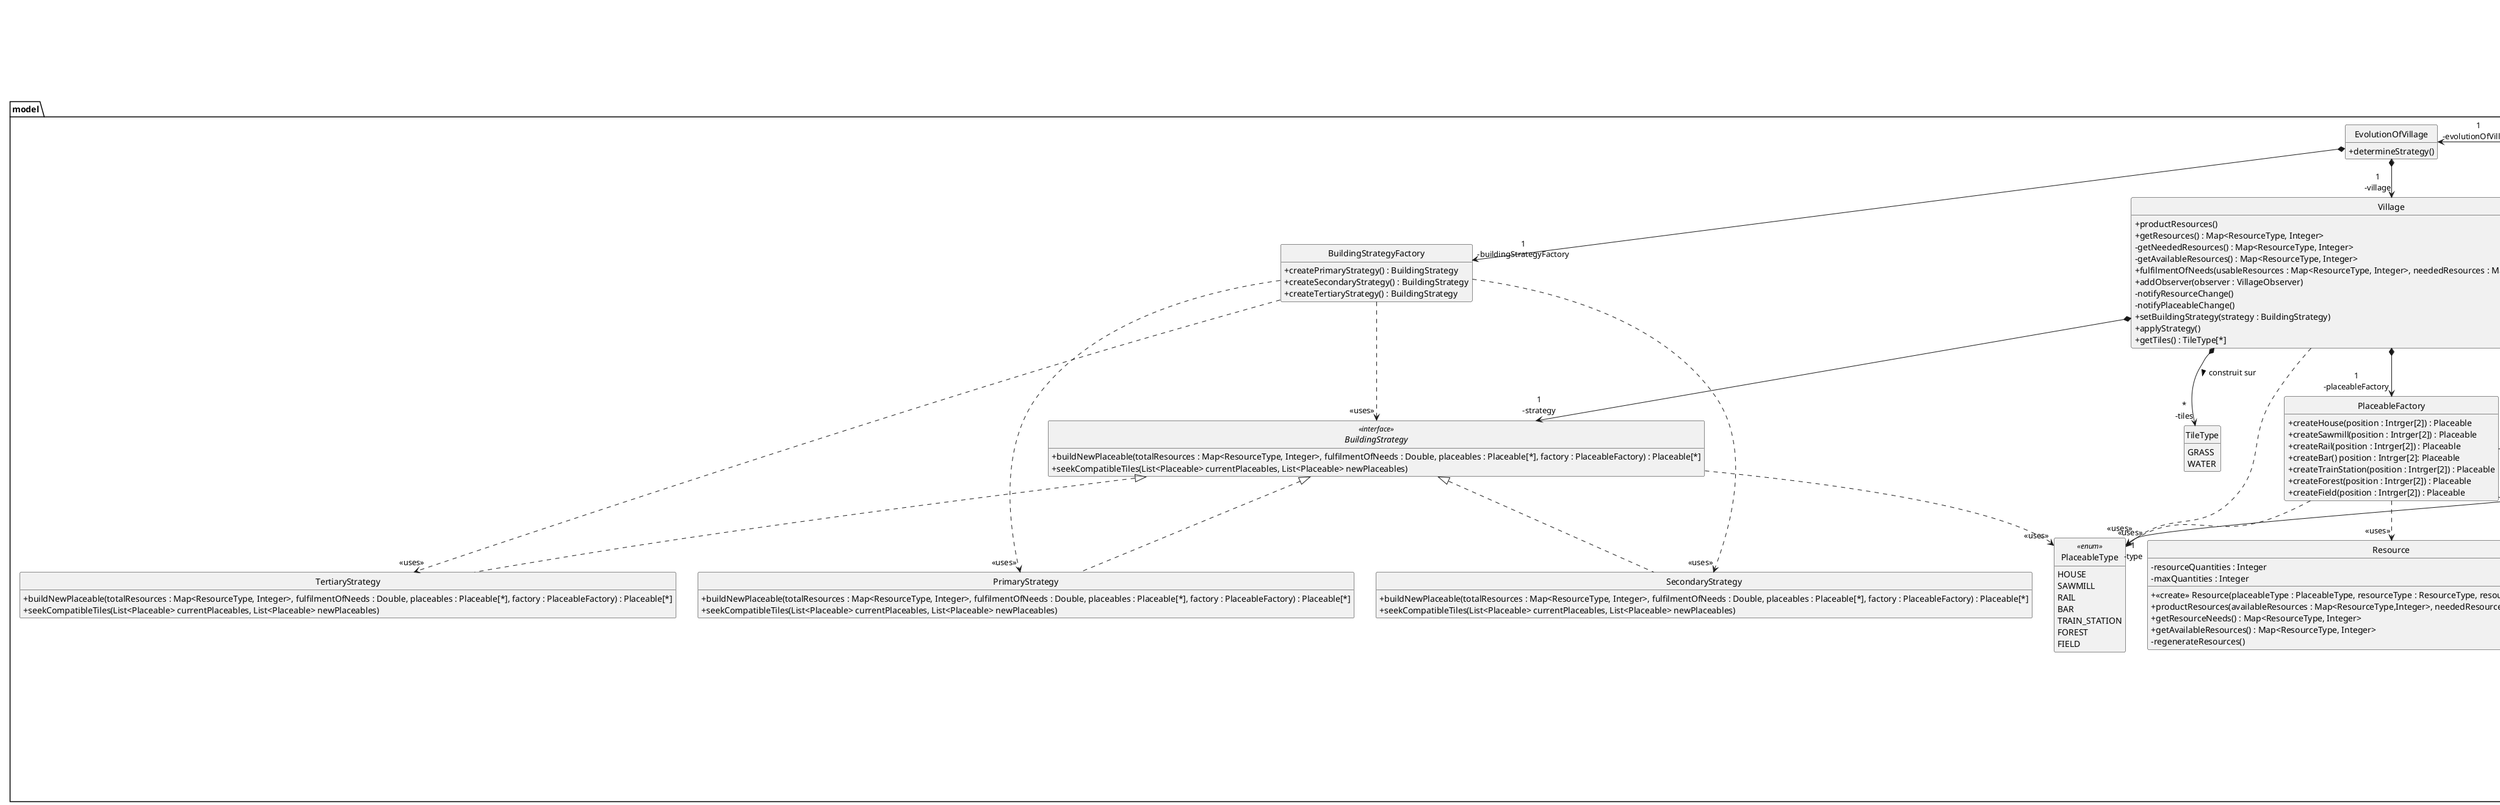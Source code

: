 @startuml
skinparam style strictuml
skinparam classAttributeIconSize 0
hide enum methods
hide empty members

class controler.GameManager {
+ nextTurn(importedResources : Integer[*])
+ updateGraphics()
}

class view.TileMap implements model.VillageObserver{
+ reactToResourcesChange(resources : Integer[*])
+ reactToPlaceableChange(placeables : Placeable[*])
+ reactToTilesChange(tiles : TileType[*]);
}

class model.Building extends model.Placeable{
- productionCapacities : Integer
+ <<create>> Building(placeableType : PlaceableType, input : Map<ResourceType, Integer>, output : Map<ResourceType, Integer>, productionCapacities : Integer 
+ getResourceNeeds() : Map<ResourceType, Integer>
+ getAvailableResources() : Map<ResourceType, Integer>
+ productResources(availableResources : Map<ResourceType,Integer>, neededResources : Map<ResourceType,Integer>)
}

class model.PlaceableFactory {
    + createHouse(position : Intrger[2]) : Placeable
    + createSawmill(position : Intrger[2]) : Placeable
    + createRail(position : Intrger[2]) : Placeable
    + createBar() position : Intrger[2]: Placeable
    + createTrainStation(position : Intrger[2]) : Placeable
    + createForest(position : Intrger[2]) : Placeable
    + createField(position : Intrger[2]) : Placeable
}

class view.Trader implements model.VillageObserver{
+ reactToResourcesChange(resources : Map<ResourceType, Integer>)
+ reactToPlaceableChange(placeables : Placeable[*])
+ reactToTilesChange(tiles : TileType[*]);
+ nextTurn()
}

class view.Printer implements model.VillageObserver{
+ reactToResourcesChange(resources : Map<ResourceType, Integer>)
+ reactToPlaceableChange(placeables : Placeable[*])
+ reactToTilesChange(tiles : TileType[*]);
}

class controler.VillageManager{
+ nextTurn(importedResources : Map<ResourceType, Integer>)
}

enum model.PlaceableType <<enum>>{
HOUSE
SAWMILL
RAIL
BAR
TRAIN_STATION
FOREST
FIELD
}

class model.Resource extends model.Placeable{
- resourceQuantities : Integer
- maxQuantities : Integer
+ <<create>> Resource(placeableType : PlaceableType, resourceType : ResourceType, resourceQuantities : Integer)
+ productResources(availableResources : Map<ResourceType,Integer>, neededResources : Map<ResourceType,Integer>)
+ getResourceNeeds() : Map<ResourceType, Integer>
+ getAvailableResources() : Map<ResourceType, Integer>
- regenerateResources()
}

abstract class model.Placeable {
+ <<create>> Placeable(placeableType : PlaceableType)
+ {abstract} productResources(availableResources : Map<ResourceType,Integer>, neededResources : Map<ResourceType,Integer>)
+ {abstract} getResourceNeeds() : Map<ResourceType, Integer>
+ {abstract} getAvailableResources() : Map<ResourceType, Integer>
+ getPosition() : Integer[2]
+ getPlaceableType() : PlaceableType
}

class model.ResourceType <<enum>>{
WOOD
PLANK
BEER
HOP
ICE
MONEY
}

interface model.BuildingStrategy <<interface>> {
+ buildNewPlaceable(totalResources : Map<ResourceType, Integer>, fulfilmentOfNeeds : Double, placeables : Placeable[*], factory : PlaceableFactory) : Placeable[*]
+ seekCompatibleTiles(List<Placeable> currentPlaceables, List<Placeable> newPlaceables)
}

class model.PrimaryStrategy implements model.BuildingStrategy {
+ buildNewPlaceable(totalResources : Map<ResourceType, Integer>, fulfilmentOfNeeds : Double, placeables : Placeable[*], factory : PlaceableFactory) : Placeable[*]
+ seekCompatibleTiles(List<Placeable> currentPlaceables, List<Placeable> newPlaceables)
}
class model.SecondaryStrategy implements model.BuildingStrategy {
+ buildNewPlaceable(totalResources : Map<ResourceType, Integer>, fulfilmentOfNeeds : Double, placeables : Placeable[*], factory : PlaceableFactory) : Placeable[*]
+ seekCompatibleTiles(List<Placeable> currentPlaceables, List<Placeable> newPlaceables)
}
class model.TertiaryStrategy implements model.BuildingStrategy {
+ buildNewPlaceable(totalResources : Map<ResourceType, Integer>, fulfilmentOfNeeds : Double, placeables : Placeable[*], factory : PlaceableFactory) : Placeable[*]
+ seekCompatibleTiles(List<Placeable> currentPlaceables, List<Placeable> newPlaceables)
}

class model.BuildingStrategyFactory{
+ createPrimaryStrategy() : BuildingStrategy
+ createSecondaryStrategy() : BuildingStrategy
+ createTertiaryStrategy() : BuildingStrategy
}

class model.Village {
+ productResources()
+ getResources() : Map<ResourceType, Integer>
- getNeededResources() : Map<ResourceType, Integer>
- getAvailableResources() : Map<ResourceType, Integer>
+ fulfilmentOfNeeds(usableResources : Map<ResourceType, Integer>, neededResources : Map<ResourceType, Integer>) : Double
+ addObserver(observer : VillageObserver)
- notifyResourceChange()
- notifyPlaceableChange()
+ setBuildingStrategy(strategy : BuildingStrategy)
+ applyStrategy()
+ getTiles() : TileType[*]
}

interface model.VillageObserver <<interface>>{
+ reactToResourcesChange(resources : Map<ResourceType, Integer>)
+ reactToPlaceableChange(placeables : Placeable[*])
+ reactToTilesChange(tiles : TileType[*]);
}

class model.EvolutionOfVillage {
+ determineStrategy()
}

class model.TileType{
    GRASS
    WATER
}

model.EvolutionOfVillage *--> "1\n-village" model.Village
model.EvolutionOfVillage *--> "1\n-buildingStrategyFactory" model.BuildingStrategyFactory
Village *--> "1\n-strategy" model.BuildingStrategy
Village *--> "*\n-placeables" model.Placeable : Compose <
Village *--> "*\n-tiles" model.TileType : construit sur >
Village ..> "<<uses>>" model.PlaceableType
view.TileMap ..> "<<uses>>" Placeable
Village o--> "*\n-observers" model.VillageObserver : < Observe
Village *--> "1\n-placeableFactory" model.PlaceableFactory
model.PlaceableFactory ..> "<<uses>>" model.PlaceableType
model.PlaceableFactory .> "<<uses>>" Placeable
model.PlaceableFactory .> "<<uses>>" Resource
model.PlaceableFactory .> "<<uses>>" Building
Placeable *-> "1\n-type" model.PlaceableType
VillageManager o--> "1\n-tilemap" view.TileMap
VillageManager *--> "1\n-village" Village
VillageManager *--> "1\n-evolutionOfVillage" EvolutionOfVillage
GameManager *--> "1\n-villageManager" controler.VillageManager
GameManager *--u> "1\n-printer" view.Printer
GameManager *--u> "1\n-trader" view.Trader
BuildingStrategyFactory ..> "<<uses>>" model.BuildingStrategy
BuildingStrategyFactory ..> "<<uses>>" model.PrimaryStrategy
model.Building *--> "*\n-resources" model.ResourceType
model.Resource *--> "1\n-resourceType" model.ResourceType
BuildingStrategyFactory ..> "<<uses>>" model.SecondaryStrategy
BuildingStrategyFactory ..> "<<uses>>" model.TertiaryStrategy
BuildingStrategy .> "<<uses>>" model.PlaceableType
@enduml